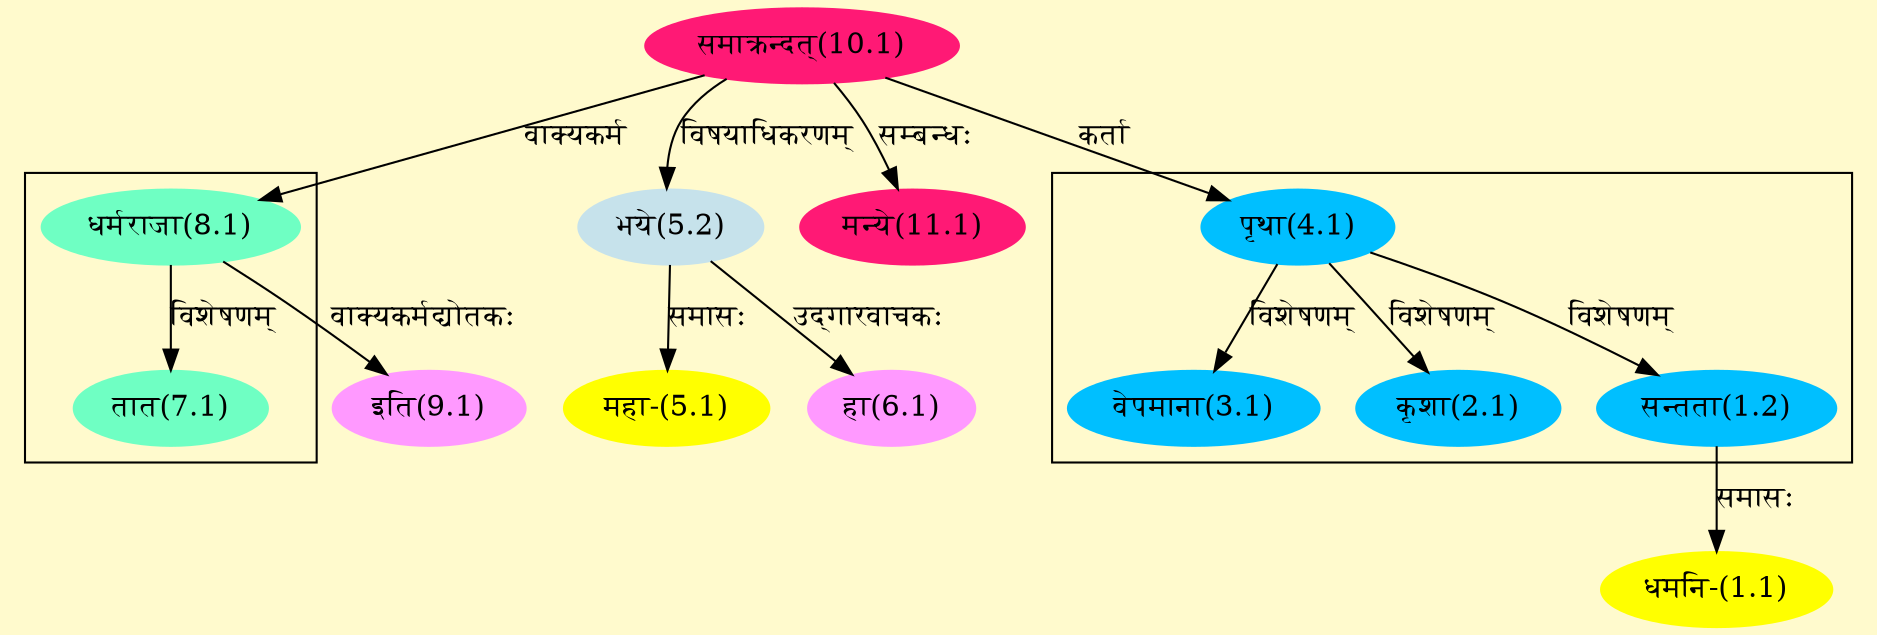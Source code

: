 digraph G{
rankdir=BT;
 compound=true;
 bgcolor="lemonchiffon1";

subgraph cluster_1{
Node1_2 [style=filled, color="#00BFFF" label = "सन्तता(1.2)"]
Node4_1 [style=filled, color="#00BFFF" label = "पृथा(4.1)"]
Node2_1 [style=filled, color="#00BFFF" label = "कृशा(2.1)"]
Node3_1 [style=filled, color="#00BFFF" label = "वेपमाना(3.1)"]

}

subgraph cluster_2{
Node7_1 [style=filled, color="#6FFFC3" label = "तात(7.1)"]
Node8_1 [style=filled, color="#6FFFC3" label = "धर्मराजा(8.1)"]

}
Node1_1 [style=filled, color="#FFFF00" label = "धमनि-(1.1)"]
Node1_2 [style=filled, color="#00BFFF" label = "सन्तता(1.2)"]
Node4_1 [style=filled, color="#00BFFF" label = "पृथा(4.1)"]
Node10_1 [style=filled, color="#FF1975" label = "समाक्रन्दत्(10.1)"]
Node5_1 [style=filled, color="#FFFF00" label = "महा-(5.1)"]
Node5_2 [style=filled, color="#C6E2EB" label = "भये(5.2)"]
Node6_1 [style=filled, color="#FF99FF" label = "हा(6.1)"]
Node8_1 [style=filled, color="#6FFFC3" label = "धर्मराजा(8.1)"]
Node9_1 [style=filled, color="#FF99FF" label = "इति(9.1)"]
Node11_1 [style=filled, color="#FF1975" label = "मन्ये(11.1)"]
/* Start of Relations section */

Node1_1 -> Node1_2 [  label="समासः"  dir="back" ]
Node1_2 -> Node4_1 [  label="विशेषणम्"  dir="back" ]
Node2_1 -> Node4_1 [  label="विशेषणम्"  dir="back" ]
Node3_1 -> Node4_1 [  label="विशेषणम्"  dir="back" ]
Node4_1 -> Node10_1 [  label="कर्ता"  dir="back" ]
Node5_1 -> Node5_2 [  label="समासः"  dir="back" ]
Node5_2 -> Node10_1 [  label="विषयाधिकरणम्"  dir="back" ]
Node6_1 -> Node5_2 [  label="उद्गारवाचकः"  dir="back" ]
Node7_1 -> Node8_1 [  label="विशेषणम्"  dir="back" ]
Node8_1 -> Node10_1 [  label="वाक्यकर्म"  dir="back" ]
Node9_1 -> Node8_1 [  label="वाक्यकर्मद्योतकः"  dir="back" ]
Node11_1 -> Node10_1 [  label="सम्बन्धः"  dir="back" ]
}
